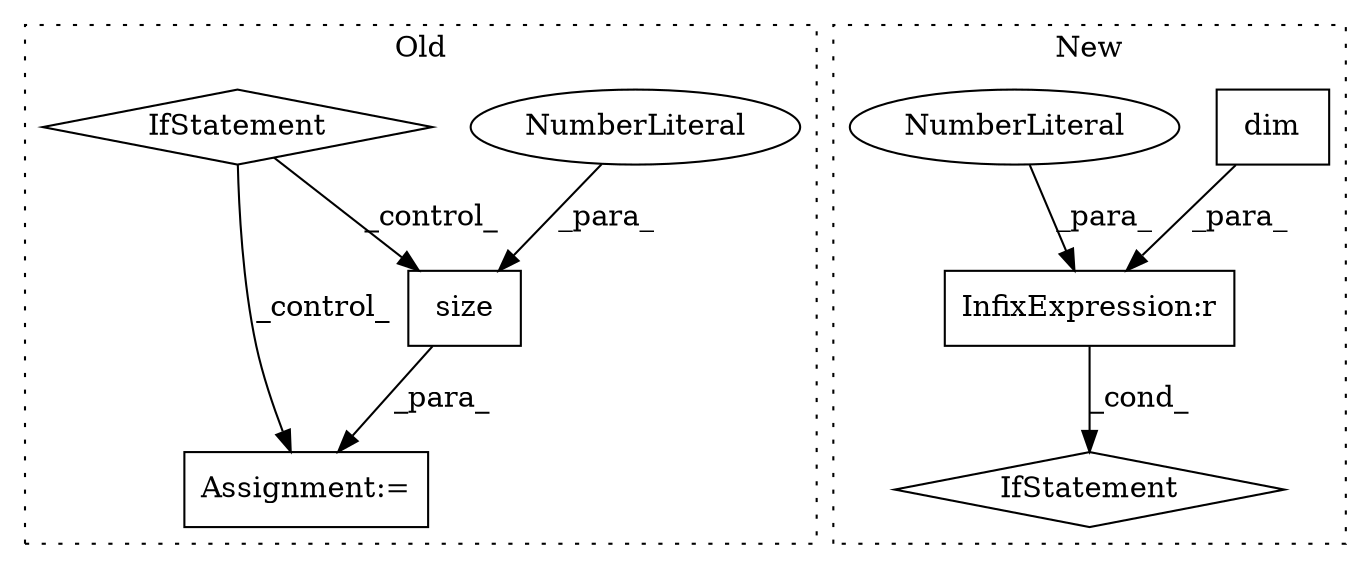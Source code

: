 digraph G {
subgraph cluster0 {
1 [label="size" a="32" s="1296,1302" l="5,1" shape="box"];
6 [label="NumberLiteral" a="34" s="1301" l="1" shape="ellipse"];
7 [label="Assignment:=" a="7" s="1323" l="1" shape="box"];
8 [label="IfStatement" a="25" s="1256,1269" l="4,2" shape="diamond"];
label = "Old";
style="dotted";
}
subgraph cluster1 {
2 [label="dim" a="32" s="1093" l="5" shape="box"];
3 [label="InfixExpression:r" a="27" s="1098" l="4" shape="box"];
4 [label="NumberLiteral" a="34" s="1102" l="1" shape="ellipse"];
5 [label="IfStatement" a="25" s="1104" l="3" shape="diamond"];
label = "New";
style="dotted";
}
1 -> 7 [label="_para_"];
2 -> 3 [label="_para_"];
3 -> 5 [label="_cond_"];
4 -> 3 [label="_para_"];
6 -> 1 [label="_para_"];
8 -> 7 [label="_control_"];
8 -> 1 [label="_control_"];
}
